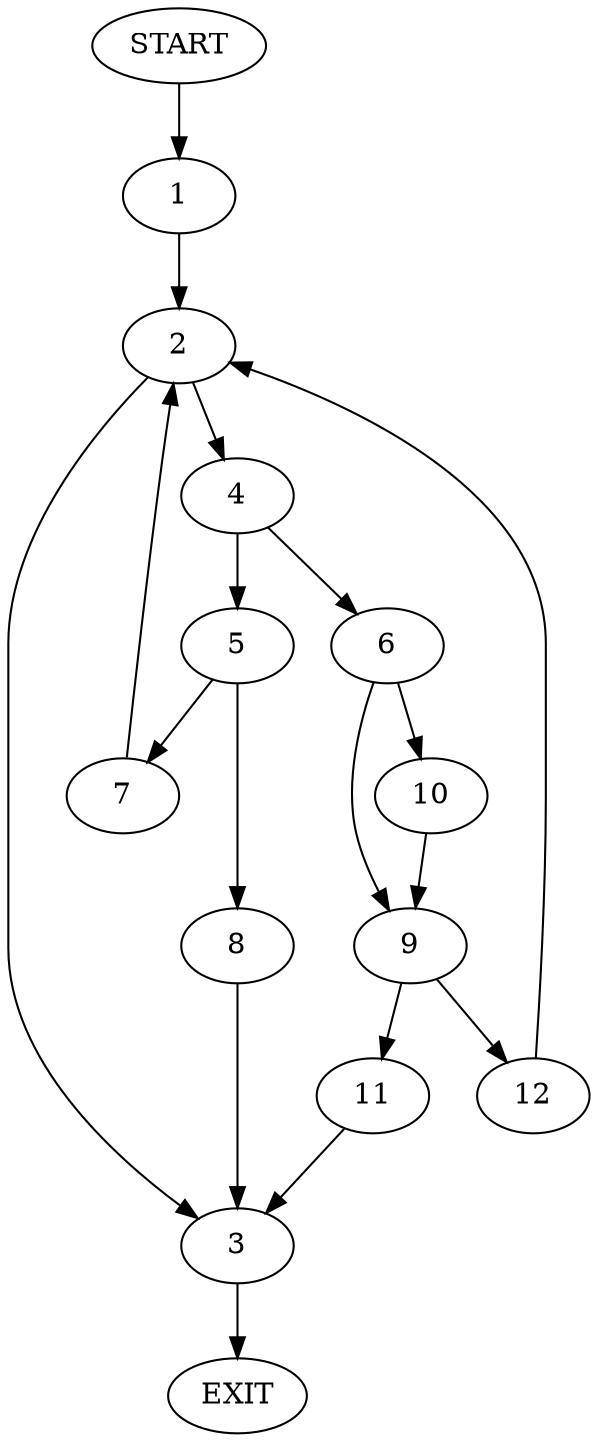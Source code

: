 digraph {
0 [label="START"]
13 [label="EXIT"]
0 -> 1
1 -> 2
2 -> 3
2 -> 4
3 -> 13
4 -> 5
4 -> 6
5 -> 7
5 -> 8
6 -> 9
6 -> 10
9 -> 11
9 -> 12
10 -> 9
11 -> 3
12 -> 2
8 -> 3
7 -> 2
}
